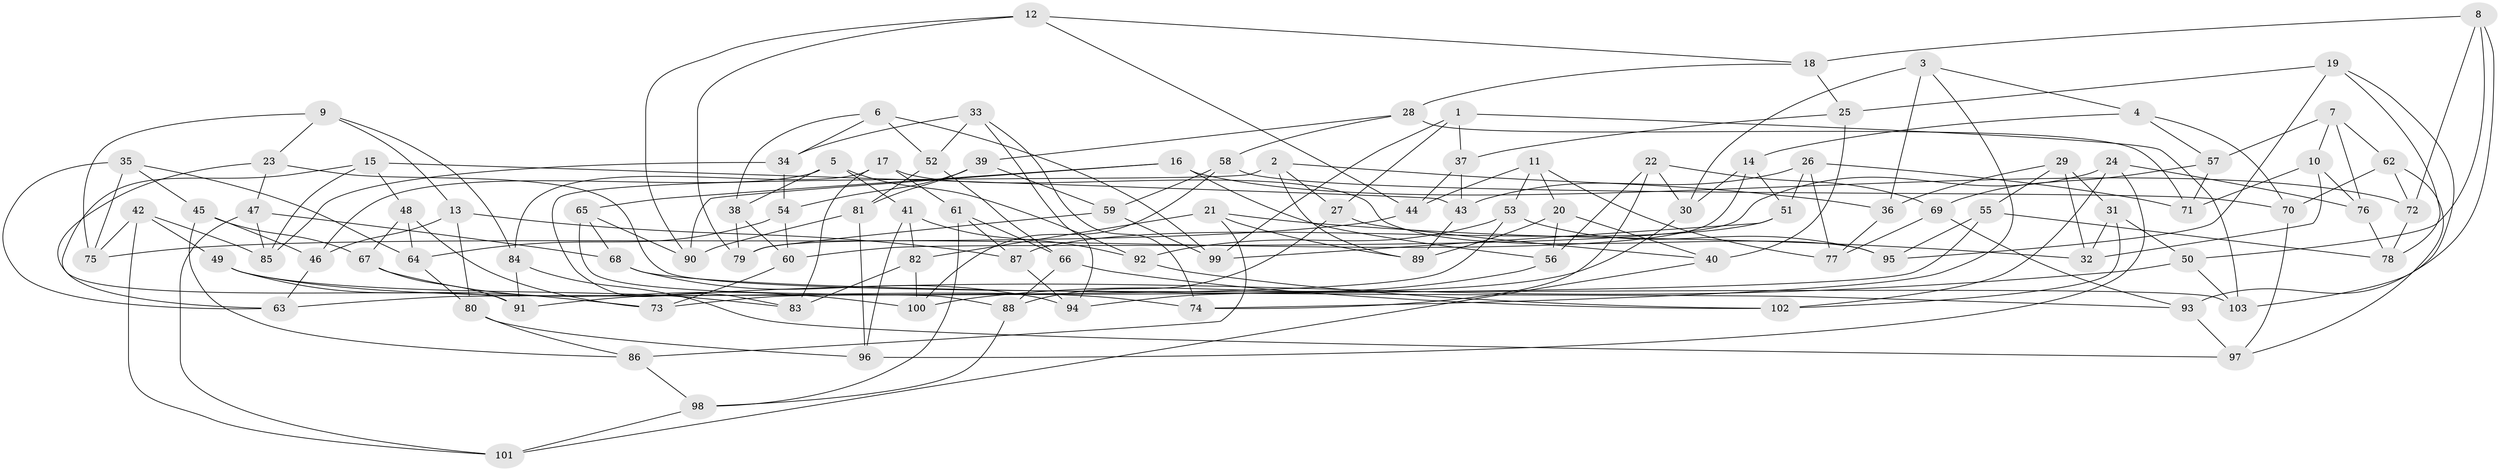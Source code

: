 // coarse degree distribution, {4: 0.5737704918032787, 3: 0.13114754098360656, 5: 0.13114754098360656, 7: 0.04918032786885246, 8: 0.03278688524590164, 6: 0.04918032786885246, 13: 0.01639344262295082, 10: 0.01639344262295082}
// Generated by graph-tools (version 1.1) at 2025/03/03/04/25 22:03:34]
// undirected, 103 vertices, 206 edges
graph export_dot {
graph [start="1"]
  node [color=gray90,style=filled];
  1;
  2;
  3;
  4;
  5;
  6;
  7;
  8;
  9;
  10;
  11;
  12;
  13;
  14;
  15;
  16;
  17;
  18;
  19;
  20;
  21;
  22;
  23;
  24;
  25;
  26;
  27;
  28;
  29;
  30;
  31;
  32;
  33;
  34;
  35;
  36;
  37;
  38;
  39;
  40;
  41;
  42;
  43;
  44;
  45;
  46;
  47;
  48;
  49;
  50;
  51;
  52;
  53;
  54;
  55;
  56;
  57;
  58;
  59;
  60;
  61;
  62;
  63;
  64;
  65;
  66;
  67;
  68;
  69;
  70;
  71;
  72;
  73;
  74;
  75;
  76;
  77;
  78;
  79;
  80;
  81;
  82;
  83;
  84;
  85;
  86;
  87;
  88;
  89;
  90;
  91;
  92;
  93;
  94;
  95;
  96;
  97;
  98;
  99;
  100;
  101;
  102;
  103;
  1 -- 37;
  1 -- 99;
  1 -- 103;
  1 -- 27;
  2 -- 27;
  2 -- 89;
  2 -- 83;
  2 -- 36;
  3 -- 4;
  3 -- 74;
  3 -- 30;
  3 -- 36;
  4 -- 70;
  4 -- 57;
  4 -- 14;
  5 -- 41;
  5 -- 46;
  5 -- 92;
  5 -- 38;
  6 -- 38;
  6 -- 52;
  6 -- 99;
  6 -- 34;
  7 -- 57;
  7 -- 62;
  7 -- 10;
  7 -- 76;
  8 -- 50;
  8 -- 93;
  8 -- 18;
  8 -- 72;
  9 -- 13;
  9 -- 84;
  9 -- 75;
  9 -- 23;
  10 -- 71;
  10 -- 32;
  10 -- 76;
  11 -- 53;
  11 -- 44;
  11 -- 77;
  11 -- 20;
  12 -- 79;
  12 -- 90;
  12 -- 44;
  12 -- 18;
  13 -- 80;
  13 -- 87;
  13 -- 46;
  14 -- 51;
  14 -- 79;
  14 -- 30;
  15 -- 48;
  15 -- 85;
  15 -- 63;
  15 -- 43;
  16 -- 90;
  16 -- 65;
  16 -- 72;
  16 -- 56;
  17 -- 83;
  17 -- 61;
  17 -- 84;
  17 -- 95;
  18 -- 25;
  18 -- 28;
  19 -- 78;
  19 -- 103;
  19 -- 95;
  19 -- 25;
  20 -- 89;
  20 -- 40;
  20 -- 56;
  21 -- 86;
  21 -- 89;
  21 -- 82;
  21 -- 32;
  22 -- 69;
  22 -- 56;
  22 -- 30;
  22 -- 74;
  23 -- 103;
  23 -- 91;
  23 -- 47;
  24 -- 102;
  24 -- 60;
  24 -- 76;
  24 -- 96;
  25 -- 37;
  25 -- 40;
  26 -- 51;
  26 -- 71;
  26 -- 77;
  26 -- 43;
  27 -- 88;
  27 -- 40;
  28 -- 39;
  28 -- 71;
  28 -- 58;
  29 -- 55;
  29 -- 32;
  29 -- 36;
  29 -- 31;
  30 -- 94;
  31 -- 50;
  31 -- 32;
  31 -- 102;
  33 -- 94;
  33 -- 74;
  33 -- 52;
  33 -- 34;
  34 -- 54;
  34 -- 85;
  35 -- 64;
  35 -- 45;
  35 -- 75;
  35 -- 63;
  36 -- 77;
  37 -- 44;
  37 -- 43;
  38 -- 60;
  38 -- 79;
  39 -- 81;
  39 -- 59;
  39 -- 54;
  40 -- 101;
  41 -- 92;
  41 -- 96;
  41 -- 82;
  42 -- 49;
  42 -- 85;
  42 -- 75;
  42 -- 101;
  43 -- 89;
  44 -- 75;
  45 -- 46;
  45 -- 86;
  45 -- 67;
  46 -- 63;
  47 -- 85;
  47 -- 101;
  47 -- 68;
  48 -- 64;
  48 -- 67;
  48 -- 73;
  49 -- 73;
  49 -- 74;
  49 -- 83;
  50 -- 103;
  50 -- 91;
  51 -- 87;
  51 -- 99;
  52 -- 81;
  52 -- 66;
  53 -- 92;
  53 -- 95;
  53 -- 73;
  54 -- 60;
  54 -- 64;
  55 -- 78;
  55 -- 63;
  55 -- 95;
  56 -- 100;
  57 -- 69;
  57 -- 71;
  58 -- 70;
  58 -- 59;
  58 -- 100;
  59 -- 99;
  59 -- 79;
  60 -- 73;
  61 -- 66;
  61 -- 87;
  61 -- 98;
  62 -- 70;
  62 -- 72;
  62 -- 97;
  64 -- 80;
  65 -- 90;
  65 -- 88;
  65 -- 68;
  66 -- 102;
  66 -- 88;
  67 -- 100;
  67 -- 91;
  68 -- 94;
  68 -- 93;
  69 -- 93;
  69 -- 77;
  70 -- 97;
  72 -- 78;
  76 -- 78;
  80 -- 96;
  80 -- 86;
  81 -- 90;
  81 -- 96;
  82 -- 100;
  82 -- 83;
  84 -- 91;
  84 -- 97;
  86 -- 98;
  87 -- 94;
  88 -- 98;
  92 -- 102;
  93 -- 97;
  98 -- 101;
}
